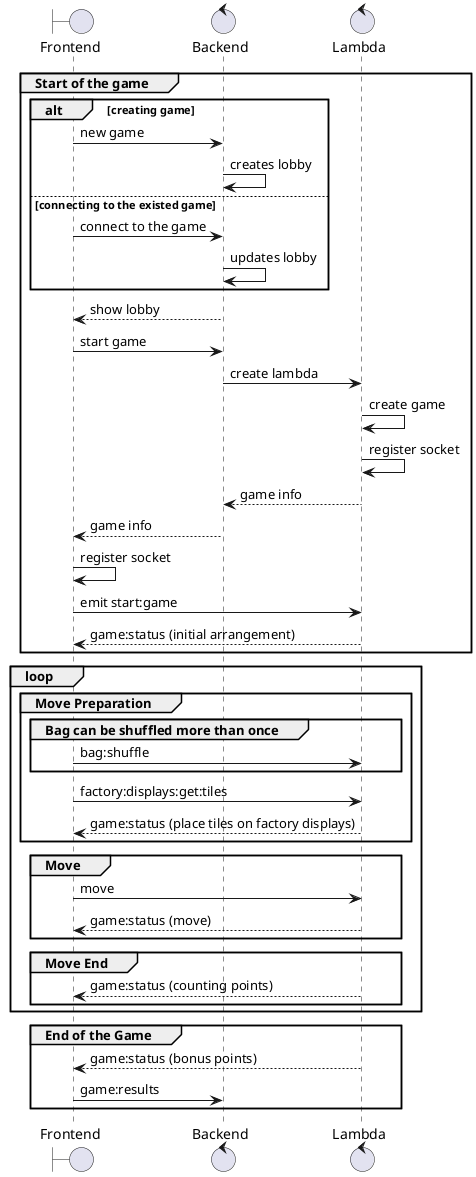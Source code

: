 @startuml

boundary Frontend as fe order 10
control Backend as be order 20
control Lambda as l order 30

group Start of the game
    alt creating game
        fe -> be: new game
        be -> be: creates lobby
    else connecting to the existed game
        fe -> be: connect to the game
        be -> be: updates lobby
    end
    be --> fe:  show lobby

    fe -> be: start game

    be -> l: create lambda
    l -> l: create game
    l -> l: register socket
    l --> be: game info
    be --> fe:  game info
    fe -> fe:  register socket


    fe -> l: emit start:game
    l --> fe:  game:status (initial arrangement)
end

loop
    group Move Preparation
        group Bag can be shuffled more than once
            fe -> l: bag:shuffle
        end
        fe -> l: factory:displays:get:tiles
        l --> fe:  game:status (place tiles on factory displays)
    end

    group Move
        fe -> l: move
        l --> fe:  game:status (move)
    end

    group Move End
        l --> fe:  game:status (counting points)
    end
end

group End of the Game
    l --> fe:  game:status (bonus points)
    fe -> be: game:results
end

@enduml
